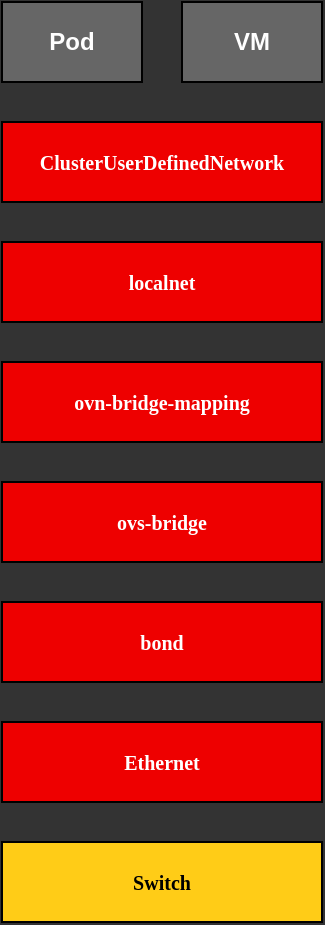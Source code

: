 <mxfile version="26.1.1">
  <diagram name="Page-1" id="HakByovjmmUzS4Hiy8Jq">
    <mxGraphModel dx="1059" dy="717" grid="1" gridSize="10" guides="1" tooltips="1" connect="1" arrows="1" fold="1" page="1" pageScale="1" pageWidth="1100" pageHeight="850" background="#333333" math="0" shadow="0">
      <root>
        <mxCell id="0" />
        <mxCell id="1" parent="0" />
        <mxCell id="osvTJ9u-8po46XqN-MSW-1" value="Ethernet" style="rounded=0;whiteSpace=wrap;html=1;fillColor=#EE0000;fontFamily=Red Hat Text;fontStyle=1;fontColor=#FFFFFF;fontSize=10;" vertex="1" parent="1">
          <mxGeometry x="240" y="460" width="160" height="40" as="geometry" />
        </mxCell>
        <mxCell id="osvTJ9u-8po46XqN-MSW-2" value="bond" style="rounded=0;whiteSpace=wrap;html=1;fillColor=#EE0000;fontFamily=Red Hat Text;fontStyle=1;fontColor=#FFFFFF;fontSize=10;" vertex="1" parent="1">
          <mxGeometry x="240" y="400" width="160" height="40" as="geometry" />
        </mxCell>
        <mxCell id="osvTJ9u-8po46XqN-MSW-7" value="ovs-bridge" style="rounded=0;whiteSpace=wrap;html=1;fillColor=#EE0000;fontFamily=Red Hat Text;fontStyle=1;fontColor=#FFFFFF;fontSize=10;" vertex="1" parent="1">
          <mxGeometry x="240" y="340" width="160" height="40" as="geometry" />
        </mxCell>
        <mxCell id="osvTJ9u-8po46XqN-MSW-9" value="ovn-bridge-mapping" style="rounded=0;whiteSpace=wrap;html=1;fillColor=#EE0000;fontFamily=Red Hat Text;fontStyle=1;fontColor=#FFFFFF;fontSize=10;" vertex="1" parent="1">
          <mxGeometry x="240" y="280" width="160" height="40" as="geometry" />
        </mxCell>
        <mxCell id="osvTJ9u-8po46XqN-MSW-10" value="localnet" style="rounded=0;whiteSpace=wrap;html=1;fillColor=#EE0000;fontFamily=Red Hat Text;fontStyle=1;fontColor=#FFFFFF;fontSize=10;" vertex="1" parent="1">
          <mxGeometry x="240" y="220" width="160" height="40" as="geometry" />
        </mxCell>
        <mxCell id="osvTJ9u-8po46XqN-MSW-11" value="ClusterUserDefinedNetwork" style="rounded=0;whiteSpace=wrap;html=1;fillColor=#EE0000;fontFamily=Red Hat Text;fontStyle=1;fontColor=#FFFFFF;fontSize=10;" vertex="1" parent="1">
          <mxGeometry x="240" y="160" width="160" height="40" as="geometry" />
        </mxCell>
        <mxCell id="osvTJ9u-8po46XqN-MSW-12" value="Pod" style="rounded=0;whiteSpace=wrap;html=1;fillColor=#666666;fontColor=#FFFFFF;fontStyle=1" vertex="1" parent="1">
          <mxGeometry x="240" y="100" width="70" height="40" as="geometry" />
        </mxCell>
        <mxCell id="osvTJ9u-8po46XqN-MSW-13" value="Switch" style="rounded=0;whiteSpace=wrap;html=1;fillColor=#FFCC17;fontFamily=Red Hat Text;fontStyle=1;fontColor=#000000;fontSize=10;" vertex="1" parent="1">
          <mxGeometry x="240" y="520" width="160" height="40" as="geometry" />
        </mxCell>
        <mxCell id="osvTJ9u-8po46XqN-MSW-15" value="VM" style="rounded=0;whiteSpace=wrap;html=1;fillColor=#666666;fontColor=#FFFFFF;fontStyle=1" vertex="1" parent="1">
          <mxGeometry x="330" y="100" width="70" height="40" as="geometry" />
        </mxCell>
      </root>
    </mxGraphModel>
  </diagram>
</mxfile>

